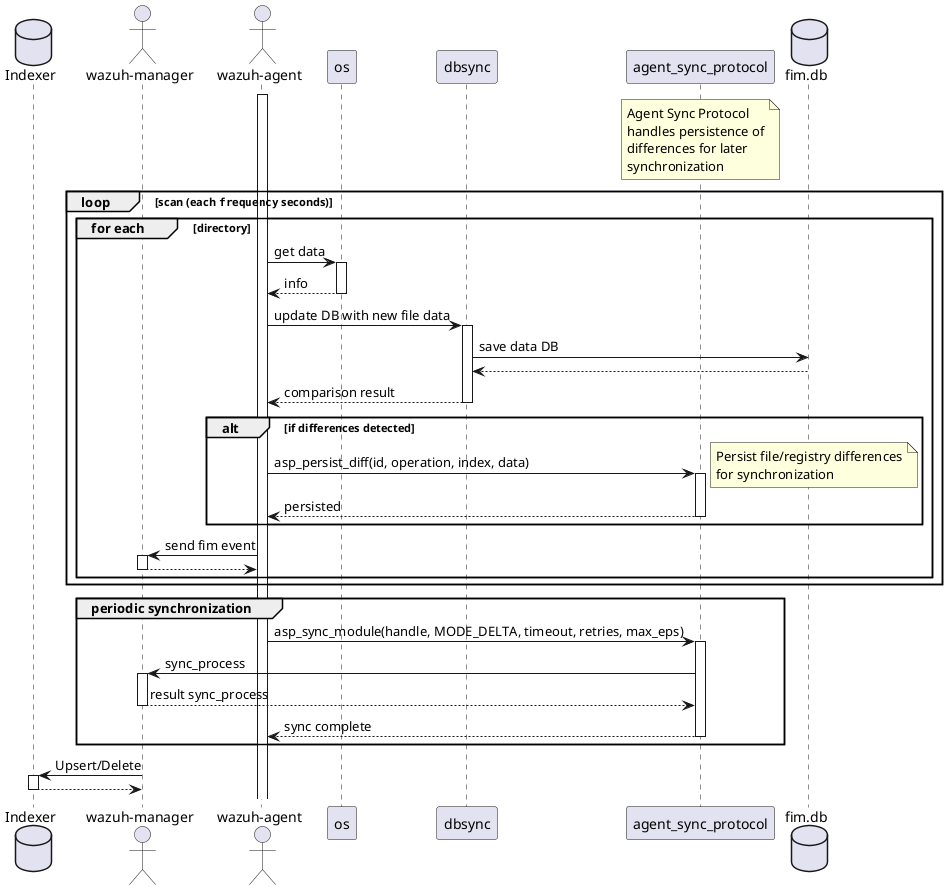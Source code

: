 ' Copyright (C) 2015, Wazuh Inc.
' Created by Wazuh, Inc. <info@wazuh.com>.
' This program is free software; you can redistribute it and/or modify it under the terms of GPLv2

@startuml sequence_diagram_db_fim
database "Indexer" as indexer
actor "wazuh-manager" as manager
actor "wazuh-agent" as fim
participant os as os
participant dbsync
participant "agent_sync_protocol" as asp
database fim.db as fdb

activate fim

note over asp: Agent Sync Protocol\nhandles persistence of\ndifferences for later\nsynchronization

loop scan (each ""frequency"" seconds)
    group for each [directory]
        fim -> os ++: get data
        fim <-- os --: info
        fim -> dbsync++ : update DB with new file data
        dbsync -> fdb : save data DB
        dbsync <-- fdb
        fim <-- dbsync --: comparison result

        alt if differences detected
            fim -> asp ++: asp_persist_diff(id, operation, index, data)
            note right: Persist file/registry differences\nfor synchronization
            asp --> fim --: persisted
        end

        manager <- fim ++: send fim event
        manager --> fim --
     end group
end loop

group periodic synchronization
    fim -> asp ++: asp_sync_module(handle, MODE_DELTA, timeout, retries, max_eps)
    asp -> manager ++: sync_process
    asp <-- manager --: result sync_process
    asp --> fim --: sync complete
end

indexer <- manager++: Upsert/Delete
indexer --> manager --
@enduml
